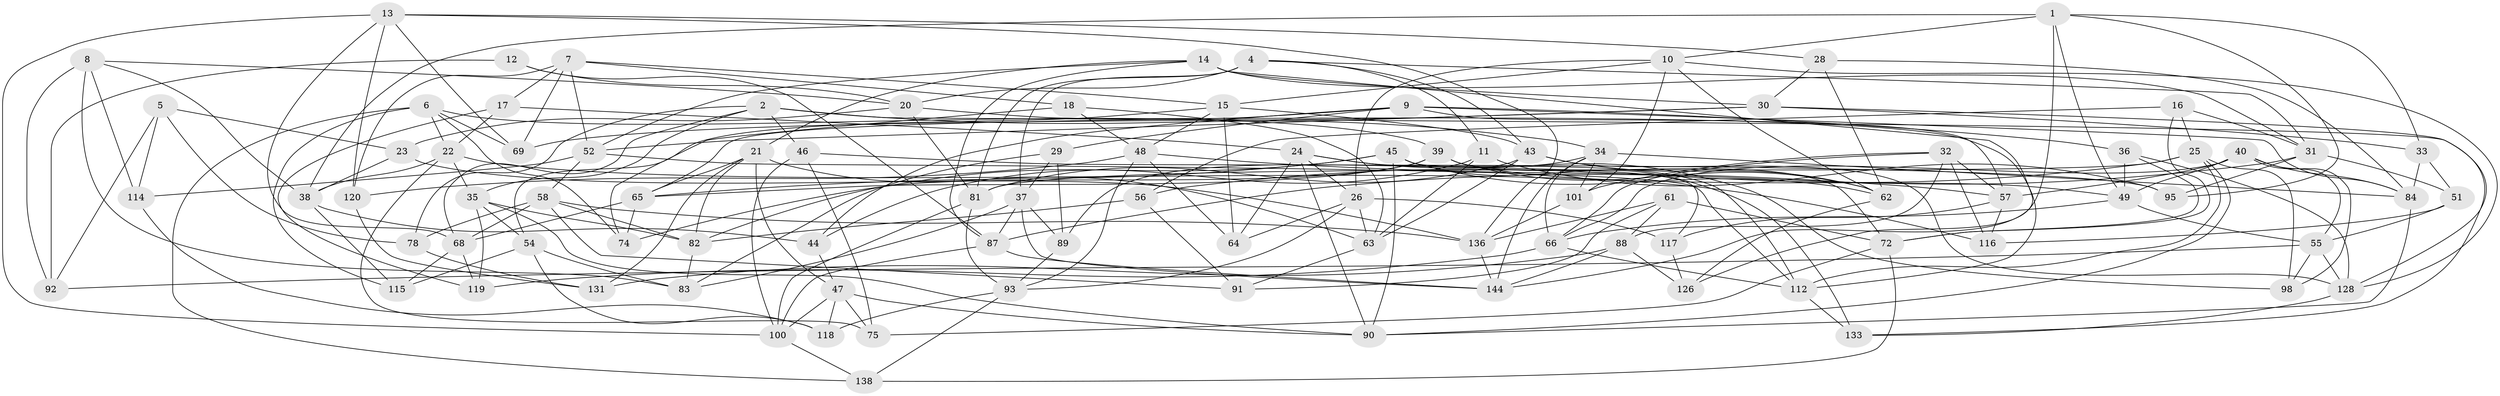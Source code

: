 // Generated by graph-tools (version 1.1) at 2025/52/02/27/25 19:52:27]
// undirected, 93 vertices, 238 edges
graph export_dot {
graph [start="1"]
  node [color=gray90,style=filled];
  1 [super="+67"];
  2 [super="+3"];
  4 [super="+121"];
  5;
  6 [super="+53"];
  7 [super="+50"];
  8 [super="+140"];
  9 [super="+19"];
  10 [super="+27"];
  11;
  12;
  13 [super="+41"];
  14 [super="+73"];
  15 [super="+135"];
  16;
  17;
  18;
  20 [super="+108"];
  21 [super="+109"];
  22 [super="+129"];
  23;
  24 [super="+127"];
  25 [super="+42"];
  26 [super="+94"];
  28;
  29;
  30 [super="+147"];
  31 [super="+77"];
  32 [super="+60"];
  33;
  34 [super="+122"];
  35 [super="+130"];
  36;
  37 [super="+97"];
  38 [super="+96"];
  39 [super="+85"];
  40 [super="+59"];
  43 [super="+104"];
  44;
  45 [super="+106"];
  46;
  47 [super="+137"];
  48 [super="+79"];
  49 [super="+102"];
  51;
  52 [super="+105"];
  54 [super="+70"];
  55 [super="+71"];
  56;
  57 [super="+80"];
  58 [super="+76"];
  61;
  62 [super="+124"];
  63 [super="+86"];
  64;
  65 [super="+146"];
  66 [super="+132"];
  68 [super="+113"];
  69;
  72 [super="+111"];
  74;
  75;
  78;
  81 [super="+103"];
  82 [super="+110"];
  83 [super="+125"];
  84 [super="+134"];
  87 [super="+107"];
  88 [super="+145"];
  89;
  90 [super="+99"];
  91;
  92 [super="+149"];
  93 [super="+139"];
  95;
  98;
  100 [super="+123"];
  101;
  112 [super="+142"];
  114;
  115;
  116;
  117;
  118;
  119;
  120;
  126;
  128 [super="+143"];
  131;
  133;
  136 [super="+141"];
  138;
  144 [super="+148"];
  1 -- 95;
  1 -- 49;
  1 -- 144;
  1 -- 38;
  1 -- 33;
  1 -- 10;
  2 -- 78;
  2 -- 46;
  2 -- 68;
  2 -- 35;
  2 -- 34;
  2 -- 133;
  4 -- 11;
  4 -- 31;
  4 -- 43;
  4 -- 81;
  4 -- 20;
  4 -- 37;
  5 -- 78;
  5 -- 114;
  5 -- 23;
  5 -- 92;
  6 -- 69;
  6 -- 22;
  6 -- 39;
  6 -- 74;
  6 -- 115;
  6 -- 138;
  7 -- 120;
  7 -- 52;
  7 -- 18;
  7 -- 17;
  7 -- 15;
  7 -- 69;
  8 -- 83;
  8 -- 20;
  8 -- 114;
  8 -- 92 [weight=2];
  8 -- 38;
  9 -- 36;
  9 -- 57;
  9 -- 84;
  9 -- 44;
  9 -- 29;
  9 -- 65;
  10 -- 26;
  10 -- 128;
  10 -- 101;
  10 -- 62;
  10 -- 15;
  11 -- 95;
  11 -- 44;
  11 -- 63;
  12 -- 92 [weight=2];
  12 -- 87;
  12 -- 20;
  13 -- 69;
  13 -- 120;
  13 -- 28;
  13 -- 136;
  13 -- 100;
  13 -- 68;
  14 -- 87;
  14 -- 126;
  14 -- 52;
  14 -- 21;
  14 -- 30;
  14 -- 31;
  15 -- 54;
  15 -- 64;
  15 -- 48;
  15 -- 43;
  16 -- 56;
  16 -- 31;
  16 -- 25;
  16 -- 72;
  17 -- 22;
  17 -- 119;
  17 -- 24;
  18 -- 48;
  18 -- 74;
  18 -- 63;
  20 -- 112;
  20 -- 23;
  20 -- 81;
  21 -- 65;
  21 -- 47;
  21 -- 82;
  21 -- 131;
  21 -- 63;
  22 -- 75;
  22 -- 116;
  22 -- 38;
  22 -- 35;
  23 -- 38;
  23 -- 136;
  24 -- 112;
  24 -- 90;
  24 -- 26;
  24 -- 98;
  24 -- 64;
  25 -- 56;
  25 -- 112;
  25 -- 90;
  25 -- 98;
  25 -- 81;
  26 -- 117;
  26 -- 64;
  26 -- 93;
  26 -- 63;
  28 -- 62;
  28 -- 84;
  28 -- 30;
  29 -- 89;
  29 -- 37;
  29 -- 83;
  30 -- 33;
  30 -- 69;
  30 -- 52;
  30 -- 128;
  31 -- 87;
  31 -- 51;
  31 -- 95;
  32 -- 88 [weight=2];
  32 -- 116;
  32 -- 101;
  32 -- 57;
  32 -- 66;
  33 -- 84;
  33 -- 51;
  34 -- 66;
  34 -- 84;
  34 -- 144;
  34 -- 89;
  34 -- 101;
  35 -- 82;
  35 -- 90;
  35 -- 119;
  35 -- 54;
  36 -- 128;
  36 -- 49;
  36 -- 72;
  37 -- 83;
  37 -- 89;
  37 -- 144;
  37 -- 87;
  38 -- 44;
  38 -- 115;
  39 -- 62;
  39 -- 65;
  39 -- 72;
  39 -- 49;
  39 -- 74;
  40 -- 98;
  40 -- 84;
  40 -- 57;
  40 -- 55;
  40 -- 49;
  40 -- 66;
  43 -- 81;
  43 -- 63;
  43 -- 62;
  43 -- 128;
  44 -- 47;
  45 -- 62;
  45 -- 117;
  45 -- 82;
  45 -- 90;
  45 -- 133;
  45 -- 65;
  46 -- 75;
  46 -- 100;
  46 -- 95;
  47 -- 90;
  47 -- 118;
  47 -- 75;
  47 -- 100;
  48 -- 120;
  48 -- 64;
  48 -- 57;
  48 -- 93;
  49 -- 55;
  49 -- 66;
  51 -- 116;
  51 -- 55;
  52 -- 112;
  52 -- 58;
  52 -- 114;
  54 -- 118;
  54 -- 83 [weight=2];
  54 -- 115;
  55 -- 92;
  55 -- 98;
  55 -- 128;
  56 -- 82;
  56 -- 91;
  57 -- 117;
  57 -- 116;
  58 -- 78;
  58 -- 91;
  58 -- 136;
  58 -- 68;
  58 -- 82;
  61 -- 72;
  61 -- 91;
  61 -- 136;
  61 -- 88;
  62 -- 126;
  63 -- 91;
  65 -- 68;
  65 -- 74;
  66 -- 119;
  66 -- 112;
  68 -- 115;
  68 -- 119;
  72 -- 75;
  72 -- 138;
  78 -- 131;
  81 -- 100;
  81 -- 93;
  82 -- 83;
  84 -- 90;
  87 -- 100;
  87 -- 144;
  88 -- 144;
  88 -- 131;
  88 -- 126;
  89 -- 93;
  93 -- 138;
  93 -- 118;
  100 -- 138;
  101 -- 136;
  112 -- 133;
  114 -- 118;
  117 -- 126;
  120 -- 131;
  128 -- 133;
  136 -- 144;
}
